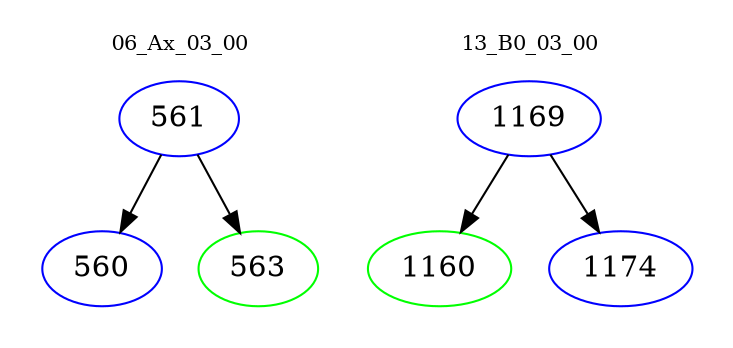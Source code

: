 digraph{
subgraph cluster_0 {
color = white
label = "06_Ax_03_00";
fontsize=10;
T0_561 [label="561", color="blue"]
T0_561 -> T0_560 [color="black"]
T0_560 [label="560", color="blue"]
T0_561 -> T0_563 [color="black"]
T0_563 [label="563", color="green"]
}
subgraph cluster_1 {
color = white
label = "13_B0_03_00";
fontsize=10;
T1_1169 [label="1169", color="blue"]
T1_1169 -> T1_1160 [color="black"]
T1_1160 [label="1160", color="green"]
T1_1169 -> T1_1174 [color="black"]
T1_1174 [label="1174", color="blue"]
}
}

